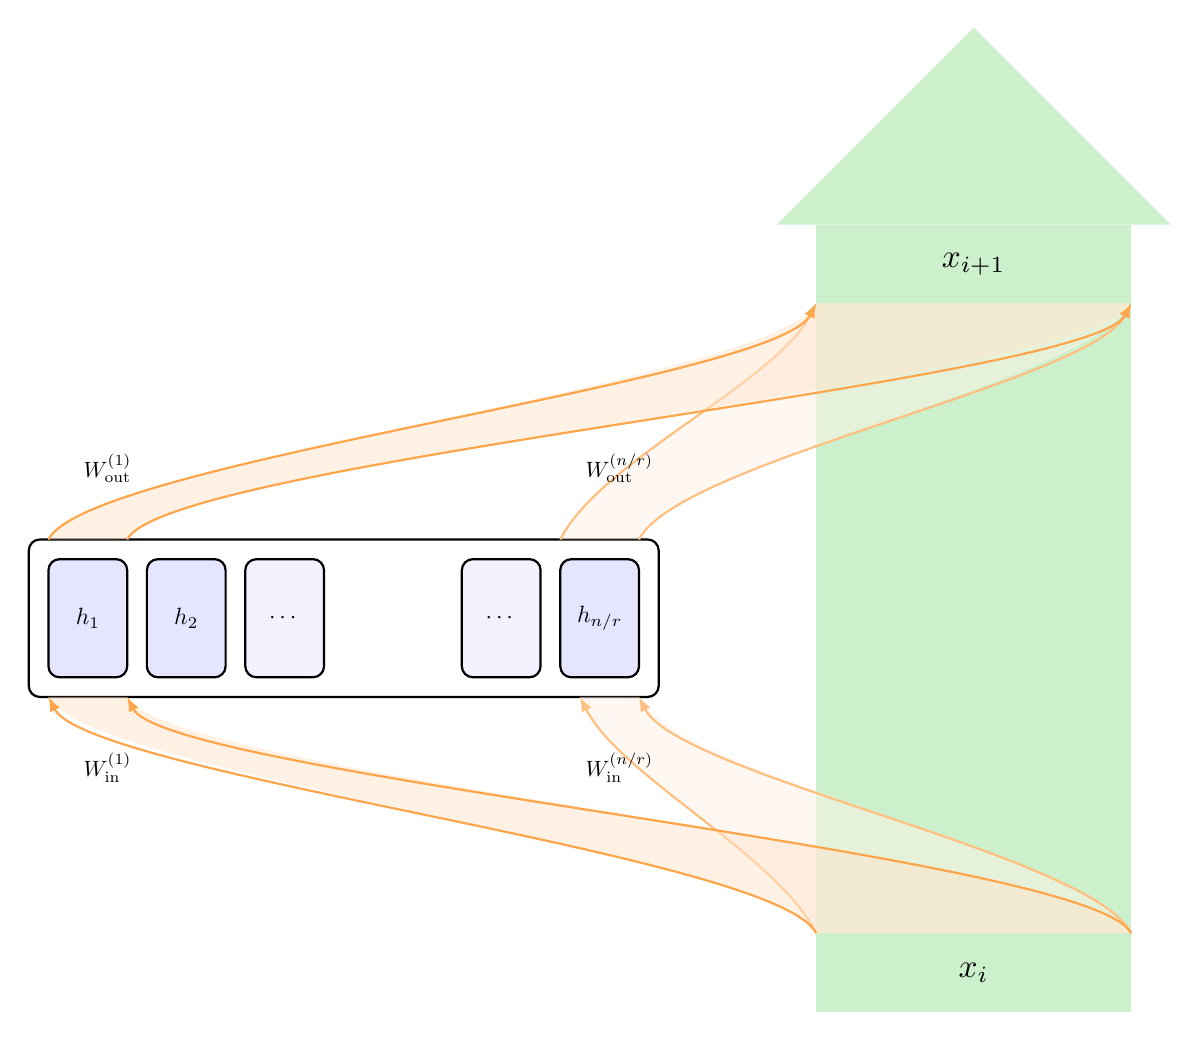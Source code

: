 ﻿\begin{tikzpicture}[scale=1]

% Flux
\fill[green!70!black!20] (2.5,0) rectangle ++ (4,10);
\fill[green!70!black!20] (2,10) -- ++ (5,0) -- ++ (-2.5,2.5) -- cycle;

%\node at (4.5,0.5) [align = center] {\bf Flux résiduel \\ $\mathbb{R}^n \times \mathbb{R}^K$}; 

% Bloc
\draw[rounded corners, thick] (-7.5,4) rectangle ++(8,2); % node[pos=0.5, scale=0.85]{\bf Bloc $i$};

% Têtes
\draw[rounded corners, thick, fill=blue!10] (-7.25,4.25) rectangle ++(1,1.5) node[pos=0.5, scale=0.85]{$h_1$};
\draw[rounded corners, thick, fill=blue!10] (-7.25+1.25,4.25) rectangle ++(1,1.5) node[pos=0.5, scale=0.85]{$h_2$};
\draw[rounded corners, thick, fill=blue!5] (-7.25+2.5,4.25) rectangle ++(1,1.5) node[pos=0.5, scale=0.85]{$\cdots$};
\draw[rounded corners, thick, fill=blue!5] (-7.25+5.25,4.25) rectangle ++(1,1.5) node[pos=0.5, scale=0.85]{$\cdots$};
\draw[rounded corners, thick, fill=blue!10] (-7.25+6.5,4.25) rectangle ++(1,1.5) node[pos=0.5, scale=0.85]{$h_{n/r}$};

% Flèche dessous fin
\fill[orange!10, opacity=0.5] 
(2.5,1)  .. controls ++(-0.5,1) and ++(0.5,-1)  ..  ++(-3,3) 
-- ++ (0.75,0)
  .. controls ++(0.5,-1) and ++(-0.5,1)  ..  ++(6.25,-3)
-- cycle;

\draw[orange!50, thick, ->, >=latex] (2.5,1)  .. controls ++(-0.5,1) and ++(0.5,-1)  ..  ++(-3,3);

\draw[orange!50, thick, ->, >=latex] (6.5,1)  .. controls ++(-0.5,1) and ++(0.5,-1)  ..  ++(-6.25,3);

% Flèche dessus fin
\fill[orange!10, opacity=0.5] 
(2.5,9) .. controls ++(-0.5,-1) and ++(0.5,1)  ..  ++(-3.25,-3)
-- ++ (1,0)
.. controls ++(0.5,1) and ++(-0.5,-1)  ..  ++(6.25,3)
-- cycle;

\draw[orange!50, thick, <-, >=latex] (2.5,9) .. controls ++(-0.5,-1) and ++(0.5,1)  ..  ++(-3.25,-3);

\draw[orange!50, thick, <-, >=latex] (6.5,9) .. controls ++(-0.5,-1) and ++(0.5,1)  ..  ++(-6.25,-3);



% Flèche dessous 1
\fill[orange!20, opacity=0.5] 
(2.5,1)  .. controls ++(-0.5,1) and ++(0.5,-1)  ..  ++(-9.75,3) 
-- ++ (1,0)
  .. controls ++(0.5,-1) and ++(-0.5,1)  ..  ++(12.75,-3)
-- cycle;

\draw[orange!70, thick, ->, >=latex] (2.5,1)  .. controls ++(-0.5,1) and ++(0.5,-1)  ..  ++(-9.75,3);

\draw[orange!70, thick, ->, >=latex] (6.5,1)  .. controls ++(-0.5,1) and ++(0.5,-1)  ..  ++(-12.75,3);

% Flèche dessus 1
\fill[orange!20, opacity=0.5] 
(2.5,9) .. controls ++(-0.5,-1) and ++(0.5,1)  ..  ++(-9.75,-3)
-- ++ (1,0)
.. controls ++(0.5,1) and ++(-0.5,-1)  ..  ++(12.75,3)
-- cycle;

\draw[orange!70, thick, <-, >=latex] (2.5,9) .. controls ++(-0.5,-1) and ++(0.5,1)  ..  ++(-9.75,-3);

\draw[orange!70, thick, <-, >=latex] (6.5,9) .. controls ++(-0.5,-1) and ++(0.5,1)  ..  ++(-12.75,-3);




\node[scale=0.8] at (-6.5,6.9) {$W_{\text{out}}^{(1)}$};
%\node[scale=0.8] at (-5.5,6.9) {$W_{\text{out}}^{(2)}$};

\node[scale=0.8] at (-0,6.9) {$W_{\text{out}}^{(n/r)}$};

\node[scale=0.8] at (-6.5,3.1) {$W_{\text{in}}^{(1)}$};
\node[scale=0.8] at (-0,3.1) {$W_{\text{in}}^{(n/r)}$};


\node[scale=1.2] at (4.5,0.5) {$x_i$};
\node[scale=1.2] at (4.5,9.5) {$x_{i+1}$};

\end{tikzpicture}
